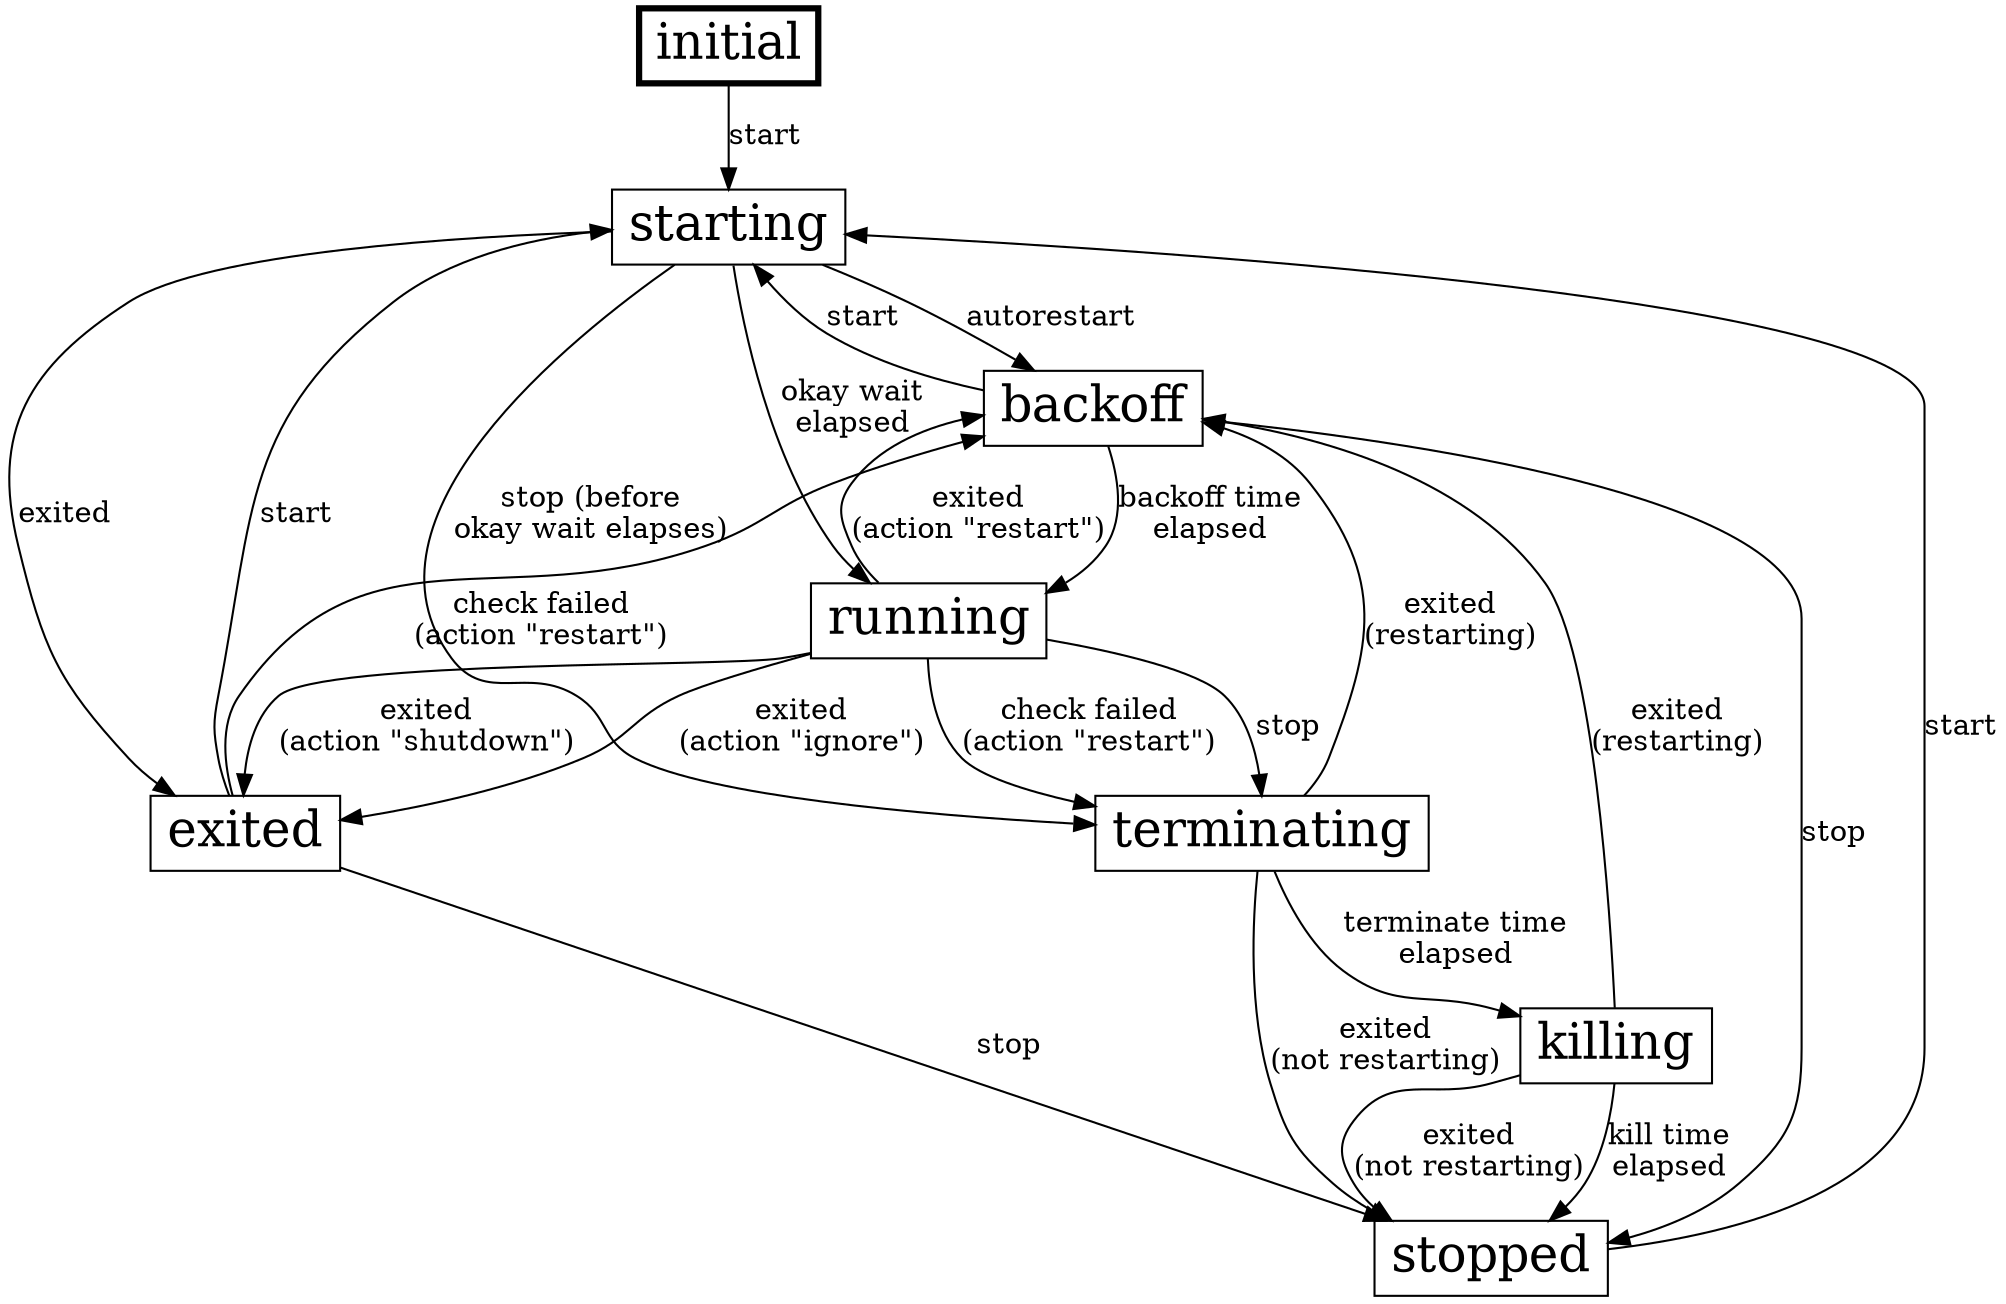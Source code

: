 # Create SVG with the following graphviz command:
#
# dot -Tsvg internals/overlord/servstate/state-diagram.dot -o ./internals/overlord/servstate/state-diagram.svg

digraph service_state_machine {
    node [penwidth=3 shape=box fontsize=24] initial
    node [penwidth=1]
    initial -> starting [label="start"]
    starting -> backoff [label="autorestart"]
    starting -> running [label="okay wait\nelapsed"]
    starting -> terminating [label="stop (before\nokay wait elapses)"]
    running -> terminating [label="stop"]
    running -> terminating [label="check failed\n(action \"restart\")"]
    terminating -> killing [label="terminate time\nelapsed"]
    {terminating, killing} -> stopped [label="exited\n(not restarting)"]
    {terminating, killing} -> backoff [label="exited\n(restarting)"]
    exited -> stopped [label="stop"]
    starting -> exited [label="exited"]
    {backoff, stopped, exited} -> starting [label="start"]
    running -> exited [label="exited\n(action \"ignore\")"]
    running -> exited [label="exited\n(action \"shutdown\")"]
    running -> backoff [label="exited\n(action \"restart\")"]
    backoff -> stopped [label="stop"]
    backoff -> running [label="backoff time\nelapsed"]
    killing -> stopped [label="kill time\nelapsed"]
    exited -> backoff [label="check failed\n(action \"restart\")"]
}